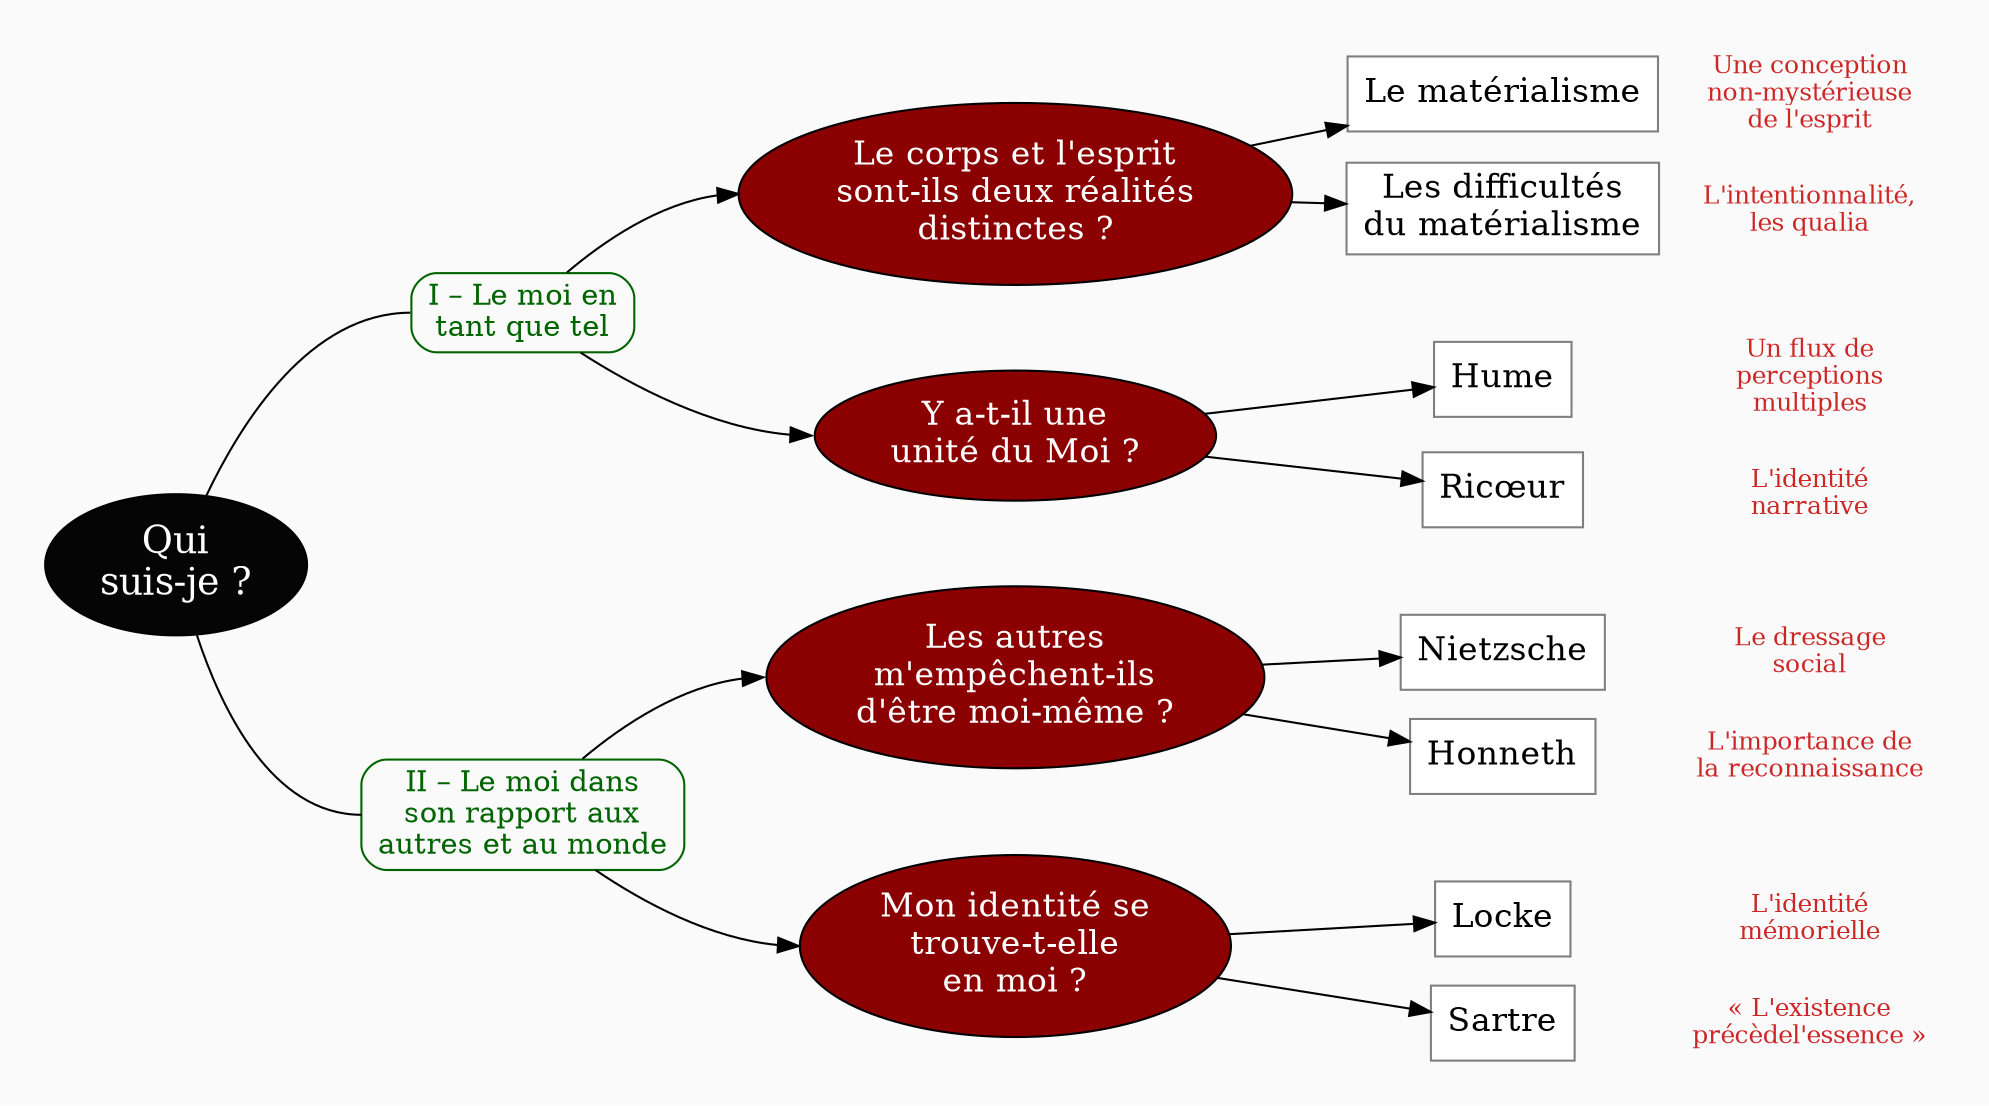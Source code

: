 digraph G {
// Template : diagram
// Usage : 
rankdir=LR
splines=true
//splines=curved
bgcolor=grey98
pad=0.3
style=filled
edge[minlen=3]
node[style=filled, fontcolor=white]
ranksep=0.1
nodesep=0.2

// NIVEAU 1
node[fillcolor=grey2, fontsize=18]
a1[label="Qui
suis-je ?"]

// NIVEAU 2
node[fontsize=14, shape=rect, fillcolor=grey98, fontcolor=darkgreen, color=darkgreen, style="filled, rounded"]
a1->p1[headport=w, arrowhead=none]
a1->p2[headport=w, arrowhead=none]

p1[label="I – Le moi en
tant que tel"]
p2[label="II – Le moi dans
son rapport aux
autres et au monde"]

{rank=same;p1->p2[style=invis, minlen=14]}

node[fontcolor=black, fontsize=16]
// NIVEAU 3 (sans intermédiaire)
node [shape=box, fillcolor=white, color=grey50]
// c1[label=""]



// INTERMÉDIAIRE AVANT NIVEAU 3
node[fillcolor=red4, shape=oval, fontcolor=white, color=black, style="filled"]
// [arrowhead=none]
// bc1[label=""]
p1->b1[headport=w]
p1->b2[headport=w]
p2->b3[headport=w]
p2->b4[headport=w]
b1[label="Le corps et l'esprit
sont-ils deux réalités
distinctes ?"]    
b2[label="Y a-t-il une
unité du Moi ?"]
b3[label="Les autres
m'empêchent-ils
d'être moi-même ?"]
b4[label="Mon identité se
trouve-t-elle
en moi ?"]




{rank=same;b1->b2->b3->b4[style=invis, minlen=3]}

// NIVEAU 3 (avec intermédiaire)
node[fillcolor=white, shape=box, color=grey50, fontcolor=black]
// c1[label=""]
b1->{c1,c2}
c1[label="Le matérialisme"]
c2[label="Les difficultés
du matérialisme"]

b2->{c3,c4}
c3[label="Hume"]
c4[label="Ricœur"]

b3->{c5,c6}
c5[label="Nietzsche"]
c6[label="Honneth"]

b4->{c7,c8}
c7[label="Locke"]
c8[label="Sartre"]


{rank=same;c2->c3[style=invis, minlen=3]}
{rank=same;c4->c5[style=invis, minlen=3]}
{rank=same;c6->c7[style=invis, minlen=3]}

// NIVEAU 4
node[style="filled,rounded", fillcolor=white, shape=box, color=grey50]
// d1[label=""]


// ÉTIQUETTES EN ROUGE
node[shape=plaintext, fontcolor=firebrick3, fillcolor=grey98, fontsize=12]
// e1[label=< <B>= Titre</B><BR /><BR />Contenu<BR /> >]
// e1[label=""]
// ->e1[minlen=1, style=invis]

e1[label="Une conception
non-mystérieuse
de l'esprit"]
e2[label="L'intentionnalité,
les qualia"]
e3[label="Un flux de
perceptions
multiples"]
e4[label="L'identité
narrative"]
e5[label="Le dressage
social"]
e6[label="L'importance de
la reconnaissance"]
e7[label="L'identité
mémorielle"]
e8[label="« L'existence
précèdel'essence »"]

c1->e1[minlen=1, style=invis]
c2->e2[minlen=1, style=invis]
c3->e3[minlen=1, style=invis]
c4->e4[minlen=1, style=invis]
c5->e5[minlen=1, style=invis]
c6->e6[minlen=1, style=invis]
c7->e7[minlen=1, style=invis]
c8->e8[minlen=1, style=invis]


// REMARQUES EN BLEU
node[color=blue, shape=box, margin=0.07, fontcolor=black, fontsize=12, style="dashed", penwidth=0.6]
edge[color=blue, arrowhead="none", xlabel="", style="dashed", penwidth=0.6]
// r1[label=""]
// {rank=same;->r1}
// {rank=same;r1->[dir=back]}

}
